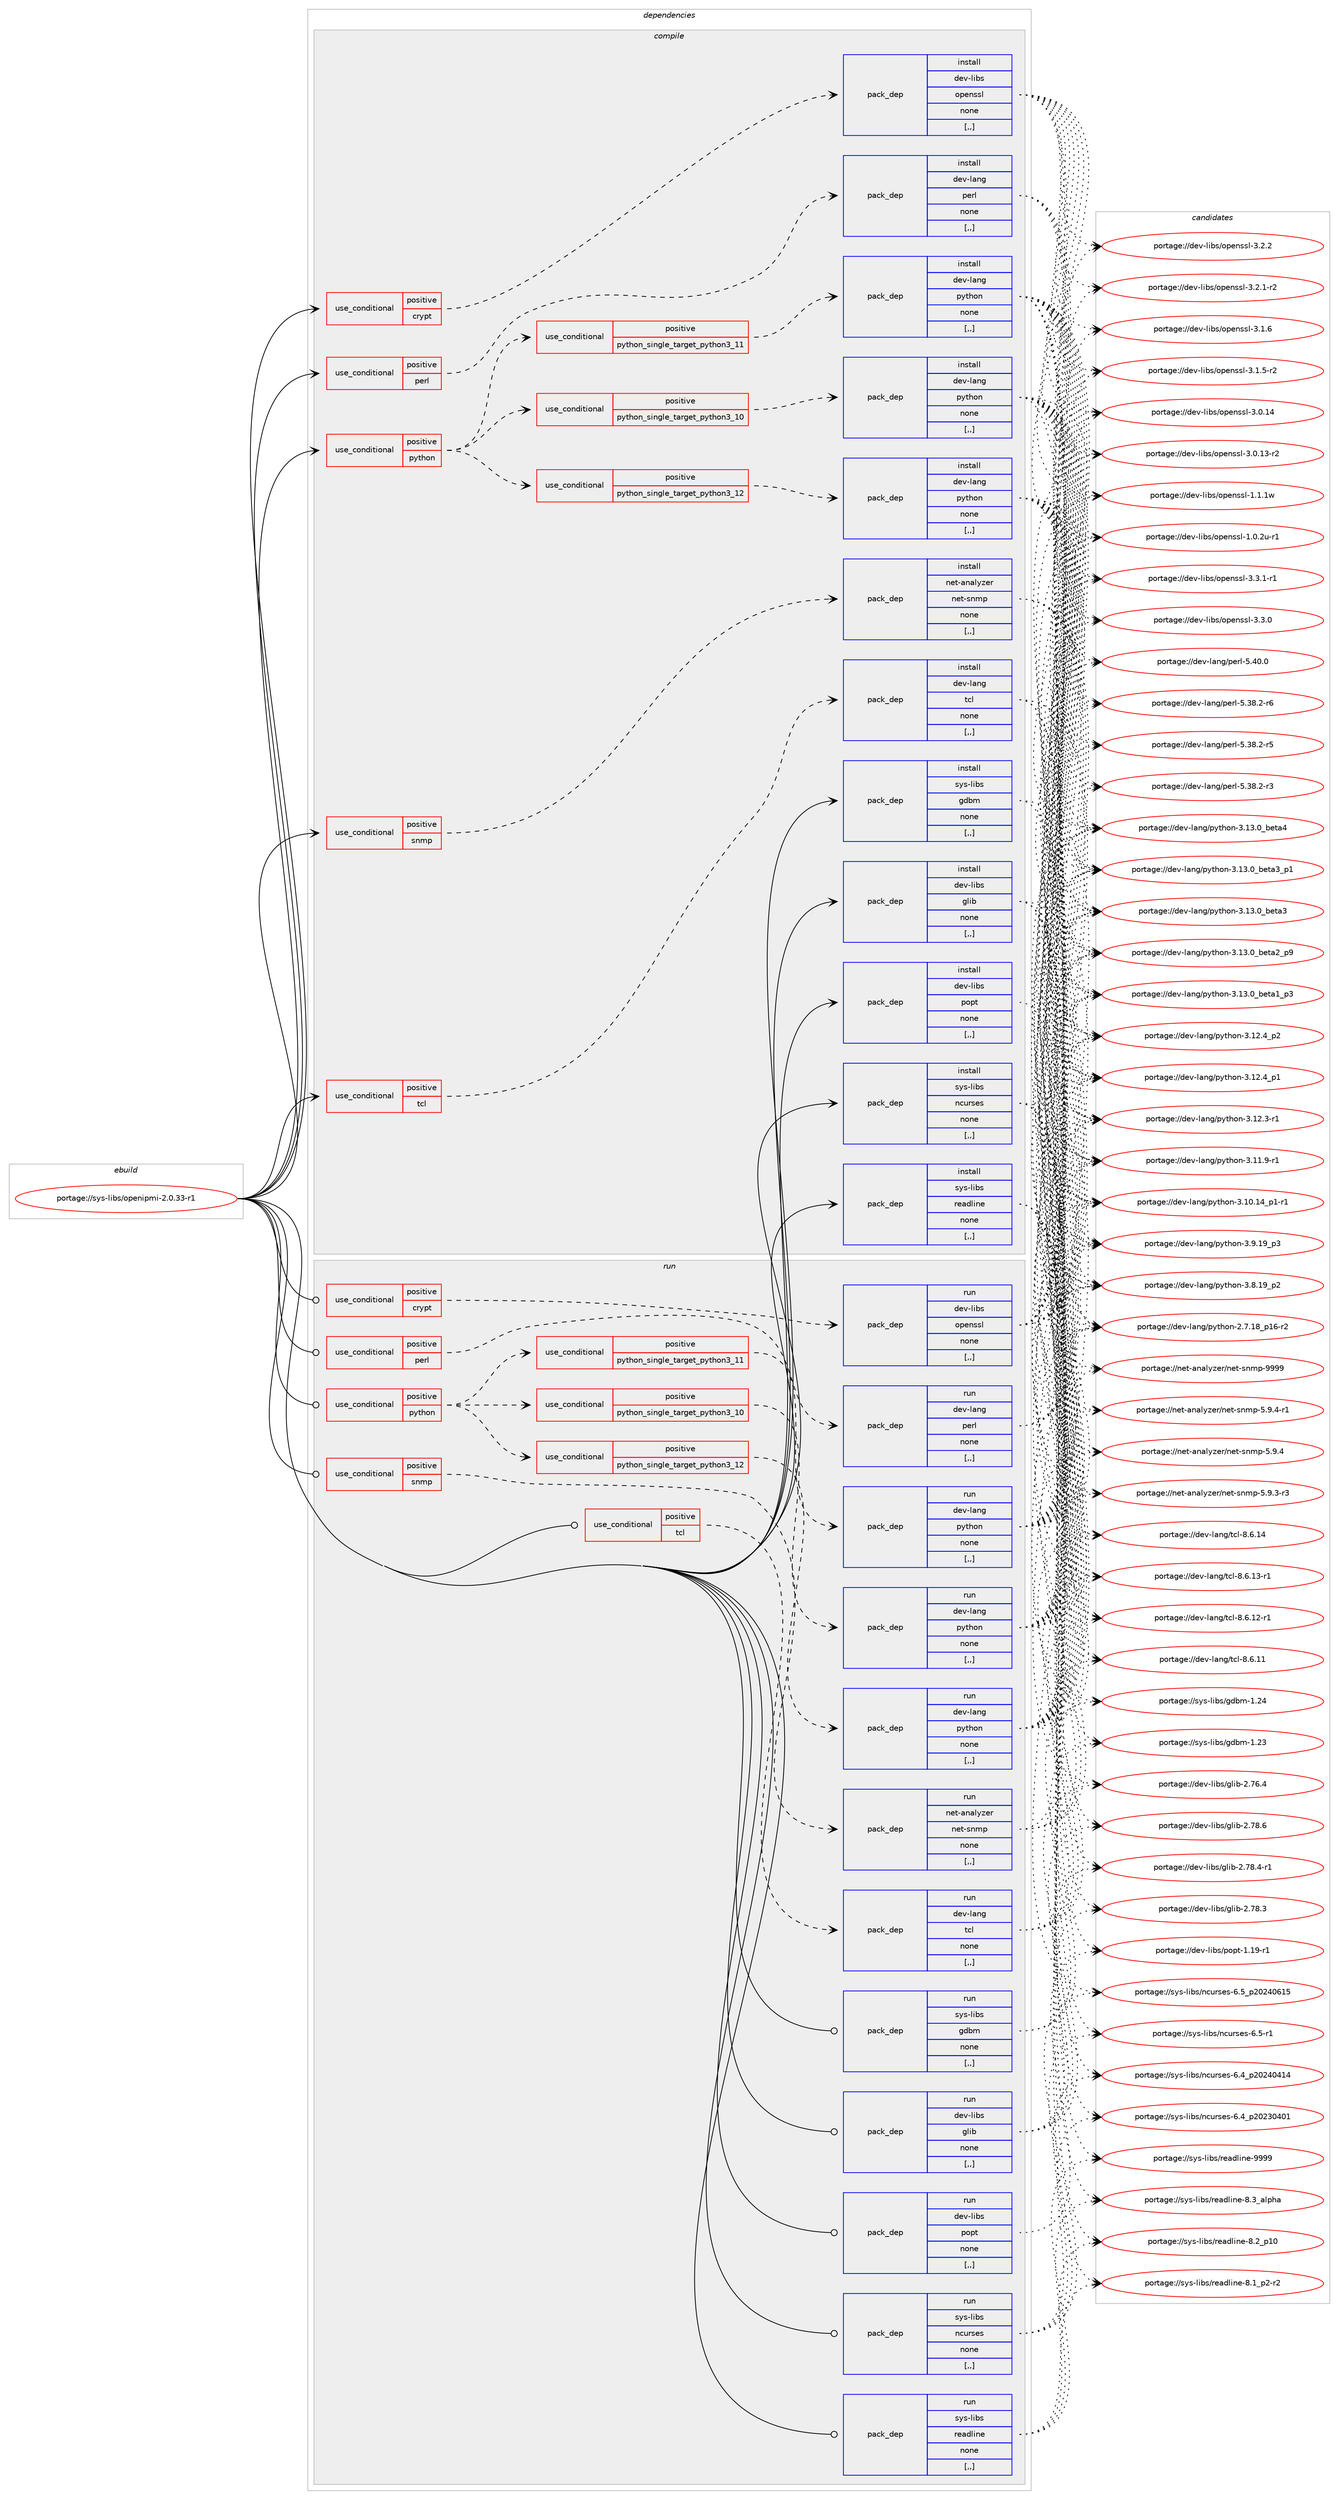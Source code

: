digraph prolog {

# *************
# Graph options
# *************

newrank=true;
concentrate=true;
compound=true;
graph [rankdir=LR,fontname=Helvetica,fontsize=10,ranksep=1.5];#, ranksep=2.5, nodesep=0.2];
edge  [arrowhead=vee];
node  [fontname=Helvetica,fontsize=10];

# **********
# The ebuild
# **********

subgraph cluster_leftcol {
color=gray;
label=<<i>ebuild</i>>;
id [label="portage://sys-libs/openipmi-2.0.33-r1", color=red, width=4, href="../sys-libs/openipmi-2.0.33-r1.svg"];
}

# ****************
# The dependencies
# ****************

subgraph cluster_midcol {
color=gray;
label=<<i>dependencies</i>>;
subgraph cluster_compile {
fillcolor="#eeeeee";
style=filled;
label=<<i>compile</i>>;
subgraph cond117901 {
dependency441908 [label=<<TABLE BORDER="0" CELLBORDER="1" CELLSPACING="0" CELLPADDING="4"><TR><TD ROWSPAN="3" CELLPADDING="10">use_conditional</TD></TR><TR><TD>positive</TD></TR><TR><TD>crypt</TD></TR></TABLE>>, shape=none, color=red];
subgraph pack321009 {
dependency441909 [label=<<TABLE BORDER="0" CELLBORDER="1" CELLSPACING="0" CELLPADDING="4" WIDTH="220"><TR><TD ROWSPAN="6" CELLPADDING="30">pack_dep</TD></TR><TR><TD WIDTH="110">install</TD></TR><TR><TD>dev-libs</TD></TR><TR><TD>openssl</TD></TR><TR><TD>none</TD></TR><TR><TD>[,,]</TD></TR></TABLE>>, shape=none, color=blue];
}
dependency441908:e -> dependency441909:w [weight=20,style="dashed",arrowhead="vee"];
}
id:e -> dependency441908:w [weight=20,style="solid",arrowhead="vee"];
subgraph cond117902 {
dependency441910 [label=<<TABLE BORDER="0" CELLBORDER="1" CELLSPACING="0" CELLPADDING="4"><TR><TD ROWSPAN="3" CELLPADDING="10">use_conditional</TD></TR><TR><TD>positive</TD></TR><TR><TD>perl</TD></TR></TABLE>>, shape=none, color=red];
subgraph pack321010 {
dependency441911 [label=<<TABLE BORDER="0" CELLBORDER="1" CELLSPACING="0" CELLPADDING="4" WIDTH="220"><TR><TD ROWSPAN="6" CELLPADDING="30">pack_dep</TD></TR><TR><TD WIDTH="110">install</TD></TR><TR><TD>dev-lang</TD></TR><TR><TD>perl</TD></TR><TR><TD>none</TD></TR><TR><TD>[,,]</TD></TR></TABLE>>, shape=none, color=blue];
}
dependency441910:e -> dependency441911:w [weight=20,style="dashed",arrowhead="vee"];
}
id:e -> dependency441910:w [weight=20,style="solid",arrowhead="vee"];
subgraph cond117903 {
dependency441912 [label=<<TABLE BORDER="0" CELLBORDER="1" CELLSPACING="0" CELLPADDING="4"><TR><TD ROWSPAN="3" CELLPADDING="10">use_conditional</TD></TR><TR><TD>positive</TD></TR><TR><TD>python</TD></TR></TABLE>>, shape=none, color=red];
subgraph cond117904 {
dependency441913 [label=<<TABLE BORDER="0" CELLBORDER="1" CELLSPACING="0" CELLPADDING="4"><TR><TD ROWSPAN="3" CELLPADDING="10">use_conditional</TD></TR><TR><TD>positive</TD></TR><TR><TD>python_single_target_python3_10</TD></TR></TABLE>>, shape=none, color=red];
subgraph pack321011 {
dependency441914 [label=<<TABLE BORDER="0" CELLBORDER="1" CELLSPACING="0" CELLPADDING="4" WIDTH="220"><TR><TD ROWSPAN="6" CELLPADDING="30">pack_dep</TD></TR><TR><TD WIDTH="110">install</TD></TR><TR><TD>dev-lang</TD></TR><TR><TD>python</TD></TR><TR><TD>none</TD></TR><TR><TD>[,,]</TD></TR></TABLE>>, shape=none, color=blue];
}
dependency441913:e -> dependency441914:w [weight=20,style="dashed",arrowhead="vee"];
}
dependency441912:e -> dependency441913:w [weight=20,style="dashed",arrowhead="vee"];
subgraph cond117905 {
dependency441915 [label=<<TABLE BORDER="0" CELLBORDER="1" CELLSPACING="0" CELLPADDING="4"><TR><TD ROWSPAN="3" CELLPADDING="10">use_conditional</TD></TR><TR><TD>positive</TD></TR><TR><TD>python_single_target_python3_11</TD></TR></TABLE>>, shape=none, color=red];
subgraph pack321012 {
dependency441916 [label=<<TABLE BORDER="0" CELLBORDER="1" CELLSPACING="0" CELLPADDING="4" WIDTH="220"><TR><TD ROWSPAN="6" CELLPADDING="30">pack_dep</TD></TR><TR><TD WIDTH="110">install</TD></TR><TR><TD>dev-lang</TD></TR><TR><TD>python</TD></TR><TR><TD>none</TD></TR><TR><TD>[,,]</TD></TR></TABLE>>, shape=none, color=blue];
}
dependency441915:e -> dependency441916:w [weight=20,style="dashed",arrowhead="vee"];
}
dependency441912:e -> dependency441915:w [weight=20,style="dashed",arrowhead="vee"];
subgraph cond117906 {
dependency441917 [label=<<TABLE BORDER="0" CELLBORDER="1" CELLSPACING="0" CELLPADDING="4"><TR><TD ROWSPAN="3" CELLPADDING="10">use_conditional</TD></TR><TR><TD>positive</TD></TR><TR><TD>python_single_target_python3_12</TD></TR></TABLE>>, shape=none, color=red];
subgraph pack321013 {
dependency441918 [label=<<TABLE BORDER="0" CELLBORDER="1" CELLSPACING="0" CELLPADDING="4" WIDTH="220"><TR><TD ROWSPAN="6" CELLPADDING="30">pack_dep</TD></TR><TR><TD WIDTH="110">install</TD></TR><TR><TD>dev-lang</TD></TR><TR><TD>python</TD></TR><TR><TD>none</TD></TR><TR><TD>[,,]</TD></TR></TABLE>>, shape=none, color=blue];
}
dependency441917:e -> dependency441918:w [weight=20,style="dashed",arrowhead="vee"];
}
dependency441912:e -> dependency441917:w [weight=20,style="dashed",arrowhead="vee"];
}
id:e -> dependency441912:w [weight=20,style="solid",arrowhead="vee"];
subgraph cond117907 {
dependency441919 [label=<<TABLE BORDER="0" CELLBORDER="1" CELLSPACING="0" CELLPADDING="4"><TR><TD ROWSPAN="3" CELLPADDING="10">use_conditional</TD></TR><TR><TD>positive</TD></TR><TR><TD>snmp</TD></TR></TABLE>>, shape=none, color=red];
subgraph pack321014 {
dependency441920 [label=<<TABLE BORDER="0" CELLBORDER="1" CELLSPACING="0" CELLPADDING="4" WIDTH="220"><TR><TD ROWSPAN="6" CELLPADDING="30">pack_dep</TD></TR><TR><TD WIDTH="110">install</TD></TR><TR><TD>net-analyzer</TD></TR><TR><TD>net-snmp</TD></TR><TR><TD>none</TD></TR><TR><TD>[,,]</TD></TR></TABLE>>, shape=none, color=blue];
}
dependency441919:e -> dependency441920:w [weight=20,style="dashed",arrowhead="vee"];
}
id:e -> dependency441919:w [weight=20,style="solid",arrowhead="vee"];
subgraph cond117908 {
dependency441921 [label=<<TABLE BORDER="0" CELLBORDER="1" CELLSPACING="0" CELLPADDING="4"><TR><TD ROWSPAN="3" CELLPADDING="10">use_conditional</TD></TR><TR><TD>positive</TD></TR><TR><TD>tcl</TD></TR></TABLE>>, shape=none, color=red];
subgraph pack321015 {
dependency441922 [label=<<TABLE BORDER="0" CELLBORDER="1" CELLSPACING="0" CELLPADDING="4" WIDTH="220"><TR><TD ROWSPAN="6" CELLPADDING="30">pack_dep</TD></TR><TR><TD WIDTH="110">install</TD></TR><TR><TD>dev-lang</TD></TR><TR><TD>tcl</TD></TR><TR><TD>none</TD></TR><TR><TD>[,,]</TD></TR></TABLE>>, shape=none, color=blue];
}
dependency441921:e -> dependency441922:w [weight=20,style="dashed",arrowhead="vee"];
}
id:e -> dependency441921:w [weight=20,style="solid",arrowhead="vee"];
subgraph pack321016 {
dependency441923 [label=<<TABLE BORDER="0" CELLBORDER="1" CELLSPACING="0" CELLPADDING="4" WIDTH="220"><TR><TD ROWSPAN="6" CELLPADDING="30">pack_dep</TD></TR><TR><TD WIDTH="110">install</TD></TR><TR><TD>dev-libs</TD></TR><TR><TD>glib</TD></TR><TR><TD>none</TD></TR><TR><TD>[,,]</TD></TR></TABLE>>, shape=none, color=blue];
}
id:e -> dependency441923:w [weight=20,style="solid",arrowhead="vee"];
subgraph pack321017 {
dependency441924 [label=<<TABLE BORDER="0" CELLBORDER="1" CELLSPACING="0" CELLPADDING="4" WIDTH="220"><TR><TD ROWSPAN="6" CELLPADDING="30">pack_dep</TD></TR><TR><TD WIDTH="110">install</TD></TR><TR><TD>dev-libs</TD></TR><TR><TD>popt</TD></TR><TR><TD>none</TD></TR><TR><TD>[,,]</TD></TR></TABLE>>, shape=none, color=blue];
}
id:e -> dependency441924:w [weight=20,style="solid",arrowhead="vee"];
subgraph pack321018 {
dependency441925 [label=<<TABLE BORDER="0" CELLBORDER="1" CELLSPACING="0" CELLPADDING="4" WIDTH="220"><TR><TD ROWSPAN="6" CELLPADDING="30">pack_dep</TD></TR><TR><TD WIDTH="110">install</TD></TR><TR><TD>sys-libs</TD></TR><TR><TD>gdbm</TD></TR><TR><TD>none</TD></TR><TR><TD>[,,]</TD></TR></TABLE>>, shape=none, color=blue];
}
id:e -> dependency441925:w [weight=20,style="solid",arrowhead="vee"];
subgraph pack321019 {
dependency441926 [label=<<TABLE BORDER="0" CELLBORDER="1" CELLSPACING="0" CELLPADDING="4" WIDTH="220"><TR><TD ROWSPAN="6" CELLPADDING="30">pack_dep</TD></TR><TR><TD WIDTH="110">install</TD></TR><TR><TD>sys-libs</TD></TR><TR><TD>ncurses</TD></TR><TR><TD>none</TD></TR><TR><TD>[,,]</TD></TR></TABLE>>, shape=none, color=blue];
}
id:e -> dependency441926:w [weight=20,style="solid",arrowhead="vee"];
subgraph pack321020 {
dependency441927 [label=<<TABLE BORDER="0" CELLBORDER="1" CELLSPACING="0" CELLPADDING="4" WIDTH="220"><TR><TD ROWSPAN="6" CELLPADDING="30">pack_dep</TD></TR><TR><TD WIDTH="110">install</TD></TR><TR><TD>sys-libs</TD></TR><TR><TD>readline</TD></TR><TR><TD>none</TD></TR><TR><TD>[,,]</TD></TR></TABLE>>, shape=none, color=blue];
}
id:e -> dependency441927:w [weight=20,style="solid",arrowhead="vee"];
}
subgraph cluster_compileandrun {
fillcolor="#eeeeee";
style=filled;
label=<<i>compile and run</i>>;
}
subgraph cluster_run {
fillcolor="#eeeeee";
style=filled;
label=<<i>run</i>>;
subgraph cond117909 {
dependency441928 [label=<<TABLE BORDER="0" CELLBORDER="1" CELLSPACING="0" CELLPADDING="4"><TR><TD ROWSPAN="3" CELLPADDING="10">use_conditional</TD></TR><TR><TD>positive</TD></TR><TR><TD>crypt</TD></TR></TABLE>>, shape=none, color=red];
subgraph pack321021 {
dependency441929 [label=<<TABLE BORDER="0" CELLBORDER="1" CELLSPACING="0" CELLPADDING="4" WIDTH="220"><TR><TD ROWSPAN="6" CELLPADDING="30">pack_dep</TD></TR><TR><TD WIDTH="110">run</TD></TR><TR><TD>dev-libs</TD></TR><TR><TD>openssl</TD></TR><TR><TD>none</TD></TR><TR><TD>[,,]</TD></TR></TABLE>>, shape=none, color=blue];
}
dependency441928:e -> dependency441929:w [weight=20,style="dashed",arrowhead="vee"];
}
id:e -> dependency441928:w [weight=20,style="solid",arrowhead="odot"];
subgraph cond117910 {
dependency441930 [label=<<TABLE BORDER="0" CELLBORDER="1" CELLSPACING="0" CELLPADDING="4"><TR><TD ROWSPAN="3" CELLPADDING="10">use_conditional</TD></TR><TR><TD>positive</TD></TR><TR><TD>perl</TD></TR></TABLE>>, shape=none, color=red];
subgraph pack321022 {
dependency441931 [label=<<TABLE BORDER="0" CELLBORDER="1" CELLSPACING="0" CELLPADDING="4" WIDTH="220"><TR><TD ROWSPAN="6" CELLPADDING="30">pack_dep</TD></TR><TR><TD WIDTH="110">run</TD></TR><TR><TD>dev-lang</TD></TR><TR><TD>perl</TD></TR><TR><TD>none</TD></TR><TR><TD>[,,]</TD></TR></TABLE>>, shape=none, color=blue];
}
dependency441930:e -> dependency441931:w [weight=20,style="dashed",arrowhead="vee"];
}
id:e -> dependency441930:w [weight=20,style="solid",arrowhead="odot"];
subgraph cond117911 {
dependency441932 [label=<<TABLE BORDER="0" CELLBORDER="1" CELLSPACING="0" CELLPADDING="4"><TR><TD ROWSPAN="3" CELLPADDING="10">use_conditional</TD></TR><TR><TD>positive</TD></TR><TR><TD>python</TD></TR></TABLE>>, shape=none, color=red];
subgraph cond117912 {
dependency441933 [label=<<TABLE BORDER="0" CELLBORDER="1" CELLSPACING="0" CELLPADDING="4"><TR><TD ROWSPAN="3" CELLPADDING="10">use_conditional</TD></TR><TR><TD>positive</TD></TR><TR><TD>python_single_target_python3_10</TD></TR></TABLE>>, shape=none, color=red];
subgraph pack321023 {
dependency441934 [label=<<TABLE BORDER="0" CELLBORDER="1" CELLSPACING="0" CELLPADDING="4" WIDTH="220"><TR><TD ROWSPAN="6" CELLPADDING="30">pack_dep</TD></TR><TR><TD WIDTH="110">run</TD></TR><TR><TD>dev-lang</TD></TR><TR><TD>python</TD></TR><TR><TD>none</TD></TR><TR><TD>[,,]</TD></TR></TABLE>>, shape=none, color=blue];
}
dependency441933:e -> dependency441934:w [weight=20,style="dashed",arrowhead="vee"];
}
dependency441932:e -> dependency441933:w [weight=20,style="dashed",arrowhead="vee"];
subgraph cond117913 {
dependency441935 [label=<<TABLE BORDER="0" CELLBORDER="1" CELLSPACING="0" CELLPADDING="4"><TR><TD ROWSPAN="3" CELLPADDING="10">use_conditional</TD></TR><TR><TD>positive</TD></TR><TR><TD>python_single_target_python3_11</TD></TR></TABLE>>, shape=none, color=red];
subgraph pack321024 {
dependency441936 [label=<<TABLE BORDER="0" CELLBORDER="1" CELLSPACING="0" CELLPADDING="4" WIDTH="220"><TR><TD ROWSPAN="6" CELLPADDING="30">pack_dep</TD></TR><TR><TD WIDTH="110">run</TD></TR><TR><TD>dev-lang</TD></TR><TR><TD>python</TD></TR><TR><TD>none</TD></TR><TR><TD>[,,]</TD></TR></TABLE>>, shape=none, color=blue];
}
dependency441935:e -> dependency441936:w [weight=20,style="dashed",arrowhead="vee"];
}
dependency441932:e -> dependency441935:w [weight=20,style="dashed",arrowhead="vee"];
subgraph cond117914 {
dependency441937 [label=<<TABLE BORDER="0" CELLBORDER="1" CELLSPACING="0" CELLPADDING="4"><TR><TD ROWSPAN="3" CELLPADDING="10">use_conditional</TD></TR><TR><TD>positive</TD></TR><TR><TD>python_single_target_python3_12</TD></TR></TABLE>>, shape=none, color=red];
subgraph pack321025 {
dependency441938 [label=<<TABLE BORDER="0" CELLBORDER="1" CELLSPACING="0" CELLPADDING="4" WIDTH="220"><TR><TD ROWSPAN="6" CELLPADDING="30">pack_dep</TD></TR><TR><TD WIDTH="110">run</TD></TR><TR><TD>dev-lang</TD></TR><TR><TD>python</TD></TR><TR><TD>none</TD></TR><TR><TD>[,,]</TD></TR></TABLE>>, shape=none, color=blue];
}
dependency441937:e -> dependency441938:w [weight=20,style="dashed",arrowhead="vee"];
}
dependency441932:e -> dependency441937:w [weight=20,style="dashed",arrowhead="vee"];
}
id:e -> dependency441932:w [weight=20,style="solid",arrowhead="odot"];
subgraph cond117915 {
dependency441939 [label=<<TABLE BORDER="0" CELLBORDER="1" CELLSPACING="0" CELLPADDING="4"><TR><TD ROWSPAN="3" CELLPADDING="10">use_conditional</TD></TR><TR><TD>positive</TD></TR><TR><TD>snmp</TD></TR></TABLE>>, shape=none, color=red];
subgraph pack321026 {
dependency441940 [label=<<TABLE BORDER="0" CELLBORDER="1" CELLSPACING="0" CELLPADDING="4" WIDTH="220"><TR><TD ROWSPAN="6" CELLPADDING="30">pack_dep</TD></TR><TR><TD WIDTH="110">run</TD></TR><TR><TD>net-analyzer</TD></TR><TR><TD>net-snmp</TD></TR><TR><TD>none</TD></TR><TR><TD>[,,]</TD></TR></TABLE>>, shape=none, color=blue];
}
dependency441939:e -> dependency441940:w [weight=20,style="dashed",arrowhead="vee"];
}
id:e -> dependency441939:w [weight=20,style="solid",arrowhead="odot"];
subgraph cond117916 {
dependency441941 [label=<<TABLE BORDER="0" CELLBORDER="1" CELLSPACING="0" CELLPADDING="4"><TR><TD ROWSPAN="3" CELLPADDING="10">use_conditional</TD></TR><TR><TD>positive</TD></TR><TR><TD>tcl</TD></TR></TABLE>>, shape=none, color=red];
subgraph pack321027 {
dependency441942 [label=<<TABLE BORDER="0" CELLBORDER="1" CELLSPACING="0" CELLPADDING="4" WIDTH="220"><TR><TD ROWSPAN="6" CELLPADDING="30">pack_dep</TD></TR><TR><TD WIDTH="110">run</TD></TR><TR><TD>dev-lang</TD></TR><TR><TD>tcl</TD></TR><TR><TD>none</TD></TR><TR><TD>[,,]</TD></TR></TABLE>>, shape=none, color=blue];
}
dependency441941:e -> dependency441942:w [weight=20,style="dashed",arrowhead="vee"];
}
id:e -> dependency441941:w [weight=20,style="solid",arrowhead="odot"];
subgraph pack321028 {
dependency441943 [label=<<TABLE BORDER="0" CELLBORDER="1" CELLSPACING="0" CELLPADDING="4" WIDTH="220"><TR><TD ROWSPAN="6" CELLPADDING="30">pack_dep</TD></TR><TR><TD WIDTH="110">run</TD></TR><TR><TD>dev-libs</TD></TR><TR><TD>glib</TD></TR><TR><TD>none</TD></TR><TR><TD>[,,]</TD></TR></TABLE>>, shape=none, color=blue];
}
id:e -> dependency441943:w [weight=20,style="solid",arrowhead="odot"];
subgraph pack321029 {
dependency441944 [label=<<TABLE BORDER="0" CELLBORDER="1" CELLSPACING="0" CELLPADDING="4" WIDTH="220"><TR><TD ROWSPAN="6" CELLPADDING="30">pack_dep</TD></TR><TR><TD WIDTH="110">run</TD></TR><TR><TD>dev-libs</TD></TR><TR><TD>popt</TD></TR><TR><TD>none</TD></TR><TR><TD>[,,]</TD></TR></TABLE>>, shape=none, color=blue];
}
id:e -> dependency441944:w [weight=20,style="solid",arrowhead="odot"];
subgraph pack321030 {
dependency441945 [label=<<TABLE BORDER="0" CELLBORDER="1" CELLSPACING="0" CELLPADDING="4" WIDTH="220"><TR><TD ROWSPAN="6" CELLPADDING="30">pack_dep</TD></TR><TR><TD WIDTH="110">run</TD></TR><TR><TD>sys-libs</TD></TR><TR><TD>gdbm</TD></TR><TR><TD>none</TD></TR><TR><TD>[,,]</TD></TR></TABLE>>, shape=none, color=blue];
}
id:e -> dependency441945:w [weight=20,style="solid",arrowhead="odot"];
subgraph pack321031 {
dependency441946 [label=<<TABLE BORDER="0" CELLBORDER="1" CELLSPACING="0" CELLPADDING="4" WIDTH="220"><TR><TD ROWSPAN="6" CELLPADDING="30">pack_dep</TD></TR><TR><TD WIDTH="110">run</TD></TR><TR><TD>sys-libs</TD></TR><TR><TD>ncurses</TD></TR><TR><TD>none</TD></TR><TR><TD>[,,]</TD></TR></TABLE>>, shape=none, color=blue];
}
id:e -> dependency441946:w [weight=20,style="solid",arrowhead="odot"];
subgraph pack321032 {
dependency441947 [label=<<TABLE BORDER="0" CELLBORDER="1" CELLSPACING="0" CELLPADDING="4" WIDTH="220"><TR><TD ROWSPAN="6" CELLPADDING="30">pack_dep</TD></TR><TR><TD WIDTH="110">run</TD></TR><TR><TD>sys-libs</TD></TR><TR><TD>readline</TD></TR><TR><TD>none</TD></TR><TR><TD>[,,]</TD></TR></TABLE>>, shape=none, color=blue];
}
id:e -> dependency441947:w [weight=20,style="solid",arrowhead="odot"];
}
}

# **************
# The candidates
# **************

subgraph cluster_choices {
rank=same;
color=gray;
label=<<i>candidates</i>>;

subgraph choice321009 {
color=black;
nodesep=1;
choice1001011184510810598115471111121011101151151084551465146494511449 [label="portage://dev-libs/openssl-3.3.1-r1", color=red, width=4,href="../dev-libs/openssl-3.3.1-r1.svg"];
choice100101118451081059811547111112101110115115108455146514648 [label="portage://dev-libs/openssl-3.3.0", color=red, width=4,href="../dev-libs/openssl-3.3.0.svg"];
choice100101118451081059811547111112101110115115108455146504650 [label="portage://dev-libs/openssl-3.2.2", color=red, width=4,href="../dev-libs/openssl-3.2.2.svg"];
choice1001011184510810598115471111121011101151151084551465046494511450 [label="portage://dev-libs/openssl-3.2.1-r2", color=red, width=4,href="../dev-libs/openssl-3.2.1-r2.svg"];
choice100101118451081059811547111112101110115115108455146494654 [label="portage://dev-libs/openssl-3.1.6", color=red, width=4,href="../dev-libs/openssl-3.1.6.svg"];
choice1001011184510810598115471111121011101151151084551464946534511450 [label="portage://dev-libs/openssl-3.1.5-r2", color=red, width=4,href="../dev-libs/openssl-3.1.5-r2.svg"];
choice10010111845108105981154711111210111011511510845514648464952 [label="portage://dev-libs/openssl-3.0.14", color=red, width=4,href="../dev-libs/openssl-3.0.14.svg"];
choice100101118451081059811547111112101110115115108455146484649514511450 [label="portage://dev-libs/openssl-3.0.13-r2", color=red, width=4,href="../dev-libs/openssl-3.0.13-r2.svg"];
choice100101118451081059811547111112101110115115108454946494649119 [label="portage://dev-libs/openssl-1.1.1w", color=red, width=4,href="../dev-libs/openssl-1.1.1w.svg"];
choice1001011184510810598115471111121011101151151084549464846501174511449 [label="portage://dev-libs/openssl-1.0.2u-r1", color=red, width=4,href="../dev-libs/openssl-1.0.2u-r1.svg"];
dependency441909:e -> choice1001011184510810598115471111121011101151151084551465146494511449:w [style=dotted,weight="100"];
dependency441909:e -> choice100101118451081059811547111112101110115115108455146514648:w [style=dotted,weight="100"];
dependency441909:e -> choice100101118451081059811547111112101110115115108455146504650:w [style=dotted,weight="100"];
dependency441909:e -> choice1001011184510810598115471111121011101151151084551465046494511450:w [style=dotted,weight="100"];
dependency441909:e -> choice100101118451081059811547111112101110115115108455146494654:w [style=dotted,weight="100"];
dependency441909:e -> choice1001011184510810598115471111121011101151151084551464946534511450:w [style=dotted,weight="100"];
dependency441909:e -> choice10010111845108105981154711111210111011511510845514648464952:w [style=dotted,weight="100"];
dependency441909:e -> choice100101118451081059811547111112101110115115108455146484649514511450:w [style=dotted,weight="100"];
dependency441909:e -> choice100101118451081059811547111112101110115115108454946494649119:w [style=dotted,weight="100"];
dependency441909:e -> choice1001011184510810598115471111121011101151151084549464846501174511449:w [style=dotted,weight="100"];
}
subgraph choice321010 {
color=black;
nodesep=1;
choice10010111845108971101034711210111410845534652484648 [label="portage://dev-lang/perl-5.40.0", color=red, width=4,href="../dev-lang/perl-5.40.0.svg"];
choice100101118451089711010347112101114108455346515646504511454 [label="portage://dev-lang/perl-5.38.2-r6", color=red, width=4,href="../dev-lang/perl-5.38.2-r6.svg"];
choice100101118451089711010347112101114108455346515646504511453 [label="portage://dev-lang/perl-5.38.2-r5", color=red, width=4,href="../dev-lang/perl-5.38.2-r5.svg"];
choice100101118451089711010347112101114108455346515646504511451 [label="portage://dev-lang/perl-5.38.2-r3", color=red, width=4,href="../dev-lang/perl-5.38.2-r3.svg"];
dependency441911:e -> choice10010111845108971101034711210111410845534652484648:w [style=dotted,weight="100"];
dependency441911:e -> choice100101118451089711010347112101114108455346515646504511454:w [style=dotted,weight="100"];
dependency441911:e -> choice100101118451089711010347112101114108455346515646504511453:w [style=dotted,weight="100"];
dependency441911:e -> choice100101118451089711010347112101114108455346515646504511451:w [style=dotted,weight="100"];
}
subgraph choice321011 {
color=black;
nodesep=1;
choice1001011184510897110103471121211161041111104551464951464895981011169752 [label="portage://dev-lang/python-3.13.0_beta4", color=red, width=4,href="../dev-lang/python-3.13.0_beta4.svg"];
choice10010111845108971101034711212111610411111045514649514648959810111697519511249 [label="portage://dev-lang/python-3.13.0_beta3_p1", color=red, width=4,href="../dev-lang/python-3.13.0_beta3_p1.svg"];
choice1001011184510897110103471121211161041111104551464951464895981011169751 [label="portage://dev-lang/python-3.13.0_beta3", color=red, width=4,href="../dev-lang/python-3.13.0_beta3.svg"];
choice10010111845108971101034711212111610411111045514649514648959810111697509511257 [label="portage://dev-lang/python-3.13.0_beta2_p9", color=red, width=4,href="../dev-lang/python-3.13.0_beta2_p9.svg"];
choice10010111845108971101034711212111610411111045514649514648959810111697499511251 [label="portage://dev-lang/python-3.13.0_beta1_p3", color=red, width=4,href="../dev-lang/python-3.13.0_beta1_p3.svg"];
choice100101118451089711010347112121116104111110455146495046529511250 [label="portage://dev-lang/python-3.12.4_p2", color=red, width=4,href="../dev-lang/python-3.12.4_p2.svg"];
choice100101118451089711010347112121116104111110455146495046529511249 [label="portage://dev-lang/python-3.12.4_p1", color=red, width=4,href="../dev-lang/python-3.12.4_p1.svg"];
choice100101118451089711010347112121116104111110455146495046514511449 [label="portage://dev-lang/python-3.12.3-r1", color=red, width=4,href="../dev-lang/python-3.12.3-r1.svg"];
choice100101118451089711010347112121116104111110455146494946574511449 [label="portage://dev-lang/python-3.11.9-r1", color=red, width=4,href="../dev-lang/python-3.11.9-r1.svg"];
choice100101118451089711010347112121116104111110455146494846495295112494511449 [label="portage://dev-lang/python-3.10.14_p1-r1", color=red, width=4,href="../dev-lang/python-3.10.14_p1-r1.svg"];
choice100101118451089711010347112121116104111110455146574649579511251 [label="portage://dev-lang/python-3.9.19_p3", color=red, width=4,href="../dev-lang/python-3.9.19_p3.svg"];
choice100101118451089711010347112121116104111110455146564649579511250 [label="portage://dev-lang/python-3.8.19_p2", color=red, width=4,href="../dev-lang/python-3.8.19_p2.svg"];
choice100101118451089711010347112121116104111110455046554649569511249544511450 [label="portage://dev-lang/python-2.7.18_p16-r2", color=red, width=4,href="../dev-lang/python-2.7.18_p16-r2.svg"];
dependency441914:e -> choice1001011184510897110103471121211161041111104551464951464895981011169752:w [style=dotted,weight="100"];
dependency441914:e -> choice10010111845108971101034711212111610411111045514649514648959810111697519511249:w [style=dotted,weight="100"];
dependency441914:e -> choice1001011184510897110103471121211161041111104551464951464895981011169751:w [style=dotted,weight="100"];
dependency441914:e -> choice10010111845108971101034711212111610411111045514649514648959810111697509511257:w [style=dotted,weight="100"];
dependency441914:e -> choice10010111845108971101034711212111610411111045514649514648959810111697499511251:w [style=dotted,weight="100"];
dependency441914:e -> choice100101118451089711010347112121116104111110455146495046529511250:w [style=dotted,weight="100"];
dependency441914:e -> choice100101118451089711010347112121116104111110455146495046529511249:w [style=dotted,weight="100"];
dependency441914:e -> choice100101118451089711010347112121116104111110455146495046514511449:w [style=dotted,weight="100"];
dependency441914:e -> choice100101118451089711010347112121116104111110455146494946574511449:w [style=dotted,weight="100"];
dependency441914:e -> choice100101118451089711010347112121116104111110455146494846495295112494511449:w [style=dotted,weight="100"];
dependency441914:e -> choice100101118451089711010347112121116104111110455146574649579511251:w [style=dotted,weight="100"];
dependency441914:e -> choice100101118451089711010347112121116104111110455146564649579511250:w [style=dotted,weight="100"];
dependency441914:e -> choice100101118451089711010347112121116104111110455046554649569511249544511450:w [style=dotted,weight="100"];
}
subgraph choice321012 {
color=black;
nodesep=1;
choice1001011184510897110103471121211161041111104551464951464895981011169752 [label="portage://dev-lang/python-3.13.0_beta4", color=red, width=4,href="../dev-lang/python-3.13.0_beta4.svg"];
choice10010111845108971101034711212111610411111045514649514648959810111697519511249 [label="portage://dev-lang/python-3.13.0_beta3_p1", color=red, width=4,href="../dev-lang/python-3.13.0_beta3_p1.svg"];
choice1001011184510897110103471121211161041111104551464951464895981011169751 [label="portage://dev-lang/python-3.13.0_beta3", color=red, width=4,href="../dev-lang/python-3.13.0_beta3.svg"];
choice10010111845108971101034711212111610411111045514649514648959810111697509511257 [label="portage://dev-lang/python-3.13.0_beta2_p9", color=red, width=4,href="../dev-lang/python-3.13.0_beta2_p9.svg"];
choice10010111845108971101034711212111610411111045514649514648959810111697499511251 [label="portage://dev-lang/python-3.13.0_beta1_p3", color=red, width=4,href="../dev-lang/python-3.13.0_beta1_p3.svg"];
choice100101118451089711010347112121116104111110455146495046529511250 [label="portage://dev-lang/python-3.12.4_p2", color=red, width=4,href="../dev-lang/python-3.12.4_p2.svg"];
choice100101118451089711010347112121116104111110455146495046529511249 [label="portage://dev-lang/python-3.12.4_p1", color=red, width=4,href="../dev-lang/python-3.12.4_p1.svg"];
choice100101118451089711010347112121116104111110455146495046514511449 [label="portage://dev-lang/python-3.12.3-r1", color=red, width=4,href="../dev-lang/python-3.12.3-r1.svg"];
choice100101118451089711010347112121116104111110455146494946574511449 [label="portage://dev-lang/python-3.11.9-r1", color=red, width=4,href="../dev-lang/python-3.11.9-r1.svg"];
choice100101118451089711010347112121116104111110455146494846495295112494511449 [label="portage://dev-lang/python-3.10.14_p1-r1", color=red, width=4,href="../dev-lang/python-3.10.14_p1-r1.svg"];
choice100101118451089711010347112121116104111110455146574649579511251 [label="portage://dev-lang/python-3.9.19_p3", color=red, width=4,href="../dev-lang/python-3.9.19_p3.svg"];
choice100101118451089711010347112121116104111110455146564649579511250 [label="portage://dev-lang/python-3.8.19_p2", color=red, width=4,href="../dev-lang/python-3.8.19_p2.svg"];
choice100101118451089711010347112121116104111110455046554649569511249544511450 [label="portage://dev-lang/python-2.7.18_p16-r2", color=red, width=4,href="../dev-lang/python-2.7.18_p16-r2.svg"];
dependency441916:e -> choice1001011184510897110103471121211161041111104551464951464895981011169752:w [style=dotted,weight="100"];
dependency441916:e -> choice10010111845108971101034711212111610411111045514649514648959810111697519511249:w [style=dotted,weight="100"];
dependency441916:e -> choice1001011184510897110103471121211161041111104551464951464895981011169751:w [style=dotted,weight="100"];
dependency441916:e -> choice10010111845108971101034711212111610411111045514649514648959810111697509511257:w [style=dotted,weight="100"];
dependency441916:e -> choice10010111845108971101034711212111610411111045514649514648959810111697499511251:w [style=dotted,weight="100"];
dependency441916:e -> choice100101118451089711010347112121116104111110455146495046529511250:w [style=dotted,weight="100"];
dependency441916:e -> choice100101118451089711010347112121116104111110455146495046529511249:w [style=dotted,weight="100"];
dependency441916:e -> choice100101118451089711010347112121116104111110455146495046514511449:w [style=dotted,weight="100"];
dependency441916:e -> choice100101118451089711010347112121116104111110455146494946574511449:w [style=dotted,weight="100"];
dependency441916:e -> choice100101118451089711010347112121116104111110455146494846495295112494511449:w [style=dotted,weight="100"];
dependency441916:e -> choice100101118451089711010347112121116104111110455146574649579511251:w [style=dotted,weight="100"];
dependency441916:e -> choice100101118451089711010347112121116104111110455146564649579511250:w [style=dotted,weight="100"];
dependency441916:e -> choice100101118451089711010347112121116104111110455046554649569511249544511450:w [style=dotted,weight="100"];
}
subgraph choice321013 {
color=black;
nodesep=1;
choice1001011184510897110103471121211161041111104551464951464895981011169752 [label="portage://dev-lang/python-3.13.0_beta4", color=red, width=4,href="../dev-lang/python-3.13.0_beta4.svg"];
choice10010111845108971101034711212111610411111045514649514648959810111697519511249 [label="portage://dev-lang/python-3.13.0_beta3_p1", color=red, width=4,href="../dev-lang/python-3.13.0_beta3_p1.svg"];
choice1001011184510897110103471121211161041111104551464951464895981011169751 [label="portage://dev-lang/python-3.13.0_beta3", color=red, width=4,href="../dev-lang/python-3.13.0_beta3.svg"];
choice10010111845108971101034711212111610411111045514649514648959810111697509511257 [label="portage://dev-lang/python-3.13.0_beta2_p9", color=red, width=4,href="../dev-lang/python-3.13.0_beta2_p9.svg"];
choice10010111845108971101034711212111610411111045514649514648959810111697499511251 [label="portage://dev-lang/python-3.13.0_beta1_p3", color=red, width=4,href="../dev-lang/python-3.13.0_beta1_p3.svg"];
choice100101118451089711010347112121116104111110455146495046529511250 [label="portage://dev-lang/python-3.12.4_p2", color=red, width=4,href="../dev-lang/python-3.12.4_p2.svg"];
choice100101118451089711010347112121116104111110455146495046529511249 [label="portage://dev-lang/python-3.12.4_p1", color=red, width=4,href="../dev-lang/python-3.12.4_p1.svg"];
choice100101118451089711010347112121116104111110455146495046514511449 [label="portage://dev-lang/python-3.12.3-r1", color=red, width=4,href="../dev-lang/python-3.12.3-r1.svg"];
choice100101118451089711010347112121116104111110455146494946574511449 [label="portage://dev-lang/python-3.11.9-r1", color=red, width=4,href="../dev-lang/python-3.11.9-r1.svg"];
choice100101118451089711010347112121116104111110455146494846495295112494511449 [label="portage://dev-lang/python-3.10.14_p1-r1", color=red, width=4,href="../dev-lang/python-3.10.14_p1-r1.svg"];
choice100101118451089711010347112121116104111110455146574649579511251 [label="portage://dev-lang/python-3.9.19_p3", color=red, width=4,href="../dev-lang/python-3.9.19_p3.svg"];
choice100101118451089711010347112121116104111110455146564649579511250 [label="portage://dev-lang/python-3.8.19_p2", color=red, width=4,href="../dev-lang/python-3.8.19_p2.svg"];
choice100101118451089711010347112121116104111110455046554649569511249544511450 [label="portage://dev-lang/python-2.7.18_p16-r2", color=red, width=4,href="../dev-lang/python-2.7.18_p16-r2.svg"];
dependency441918:e -> choice1001011184510897110103471121211161041111104551464951464895981011169752:w [style=dotted,weight="100"];
dependency441918:e -> choice10010111845108971101034711212111610411111045514649514648959810111697519511249:w [style=dotted,weight="100"];
dependency441918:e -> choice1001011184510897110103471121211161041111104551464951464895981011169751:w [style=dotted,weight="100"];
dependency441918:e -> choice10010111845108971101034711212111610411111045514649514648959810111697509511257:w [style=dotted,weight="100"];
dependency441918:e -> choice10010111845108971101034711212111610411111045514649514648959810111697499511251:w [style=dotted,weight="100"];
dependency441918:e -> choice100101118451089711010347112121116104111110455146495046529511250:w [style=dotted,weight="100"];
dependency441918:e -> choice100101118451089711010347112121116104111110455146495046529511249:w [style=dotted,weight="100"];
dependency441918:e -> choice100101118451089711010347112121116104111110455146495046514511449:w [style=dotted,weight="100"];
dependency441918:e -> choice100101118451089711010347112121116104111110455146494946574511449:w [style=dotted,weight="100"];
dependency441918:e -> choice100101118451089711010347112121116104111110455146494846495295112494511449:w [style=dotted,weight="100"];
dependency441918:e -> choice100101118451089711010347112121116104111110455146574649579511251:w [style=dotted,weight="100"];
dependency441918:e -> choice100101118451089711010347112121116104111110455146564649579511250:w [style=dotted,weight="100"];
dependency441918:e -> choice100101118451089711010347112121116104111110455046554649569511249544511450:w [style=dotted,weight="100"];
}
subgraph choice321014 {
color=black;
nodesep=1;
choice11010111645971109710812112210111447110101116451151101091124557575757 [label="portage://net-analyzer/net-snmp-9999", color=red, width=4,href="../net-analyzer/net-snmp-9999.svg"];
choice11010111645971109710812112210111447110101116451151101091124553465746524511449 [label="portage://net-analyzer/net-snmp-5.9.4-r1", color=red, width=4,href="../net-analyzer/net-snmp-5.9.4-r1.svg"];
choice1101011164597110971081211221011144711010111645115110109112455346574652 [label="portage://net-analyzer/net-snmp-5.9.4", color=red, width=4,href="../net-analyzer/net-snmp-5.9.4.svg"];
choice11010111645971109710812112210111447110101116451151101091124553465746514511451 [label="portage://net-analyzer/net-snmp-5.9.3-r3", color=red, width=4,href="../net-analyzer/net-snmp-5.9.3-r3.svg"];
dependency441920:e -> choice11010111645971109710812112210111447110101116451151101091124557575757:w [style=dotted,weight="100"];
dependency441920:e -> choice11010111645971109710812112210111447110101116451151101091124553465746524511449:w [style=dotted,weight="100"];
dependency441920:e -> choice1101011164597110971081211221011144711010111645115110109112455346574652:w [style=dotted,weight="100"];
dependency441920:e -> choice11010111645971109710812112210111447110101116451151101091124553465746514511451:w [style=dotted,weight="100"];
}
subgraph choice321015 {
color=black;
nodesep=1;
choice1001011184510897110103471169910845564654464952 [label="portage://dev-lang/tcl-8.6.14", color=red, width=4,href="../dev-lang/tcl-8.6.14.svg"];
choice10010111845108971101034711699108455646544649514511449 [label="portage://dev-lang/tcl-8.6.13-r1", color=red, width=4,href="../dev-lang/tcl-8.6.13-r1.svg"];
choice10010111845108971101034711699108455646544649504511449 [label="portage://dev-lang/tcl-8.6.12-r1", color=red, width=4,href="../dev-lang/tcl-8.6.12-r1.svg"];
choice1001011184510897110103471169910845564654464949 [label="portage://dev-lang/tcl-8.6.11", color=red, width=4,href="../dev-lang/tcl-8.6.11.svg"];
dependency441922:e -> choice1001011184510897110103471169910845564654464952:w [style=dotted,weight="100"];
dependency441922:e -> choice10010111845108971101034711699108455646544649514511449:w [style=dotted,weight="100"];
dependency441922:e -> choice10010111845108971101034711699108455646544649504511449:w [style=dotted,weight="100"];
dependency441922:e -> choice1001011184510897110103471169910845564654464949:w [style=dotted,weight="100"];
}
subgraph choice321016 {
color=black;
nodesep=1;
choice1001011184510810598115471031081059845504655564654 [label="portage://dev-libs/glib-2.78.6", color=red, width=4,href="../dev-libs/glib-2.78.6.svg"];
choice10010111845108105981154710310810598455046555646524511449 [label="portage://dev-libs/glib-2.78.4-r1", color=red, width=4,href="../dev-libs/glib-2.78.4-r1.svg"];
choice1001011184510810598115471031081059845504655564651 [label="portage://dev-libs/glib-2.78.3", color=red, width=4,href="../dev-libs/glib-2.78.3.svg"];
choice1001011184510810598115471031081059845504655544652 [label="portage://dev-libs/glib-2.76.4", color=red, width=4,href="../dev-libs/glib-2.76.4.svg"];
dependency441923:e -> choice1001011184510810598115471031081059845504655564654:w [style=dotted,weight="100"];
dependency441923:e -> choice10010111845108105981154710310810598455046555646524511449:w [style=dotted,weight="100"];
dependency441923:e -> choice1001011184510810598115471031081059845504655564651:w [style=dotted,weight="100"];
dependency441923:e -> choice1001011184510810598115471031081059845504655544652:w [style=dotted,weight="100"];
}
subgraph choice321017 {
color=black;
nodesep=1;
choice10010111845108105981154711211111211645494649574511449 [label="portage://dev-libs/popt-1.19-r1", color=red, width=4,href="../dev-libs/popt-1.19-r1.svg"];
dependency441924:e -> choice10010111845108105981154711211111211645494649574511449:w [style=dotted,weight="100"];
}
subgraph choice321018 {
color=black;
nodesep=1;
choice115121115451081059811547103100981094549465052 [label="portage://sys-libs/gdbm-1.24", color=red, width=4,href="../sys-libs/gdbm-1.24.svg"];
choice115121115451081059811547103100981094549465051 [label="portage://sys-libs/gdbm-1.23", color=red, width=4,href="../sys-libs/gdbm-1.23.svg"];
dependency441925:e -> choice115121115451081059811547103100981094549465052:w [style=dotted,weight="100"];
dependency441925:e -> choice115121115451081059811547103100981094549465051:w [style=dotted,weight="100"];
}
subgraph choice321019 {
color=black;
nodesep=1;
choice1151211154510810598115471109911711411510111545544653951125048505248544953 [label="portage://sys-libs/ncurses-6.5_p20240615", color=red, width=4,href="../sys-libs/ncurses-6.5_p20240615.svg"];
choice11512111545108105981154711099117114115101115455446534511449 [label="portage://sys-libs/ncurses-6.5-r1", color=red, width=4,href="../sys-libs/ncurses-6.5-r1.svg"];
choice1151211154510810598115471109911711411510111545544652951125048505248524952 [label="portage://sys-libs/ncurses-6.4_p20240414", color=red, width=4,href="../sys-libs/ncurses-6.4_p20240414.svg"];
choice1151211154510810598115471109911711411510111545544652951125048505148524849 [label="portage://sys-libs/ncurses-6.4_p20230401", color=red, width=4,href="../sys-libs/ncurses-6.4_p20230401.svg"];
dependency441926:e -> choice1151211154510810598115471109911711411510111545544653951125048505248544953:w [style=dotted,weight="100"];
dependency441926:e -> choice11512111545108105981154711099117114115101115455446534511449:w [style=dotted,weight="100"];
dependency441926:e -> choice1151211154510810598115471109911711411510111545544652951125048505248524952:w [style=dotted,weight="100"];
dependency441926:e -> choice1151211154510810598115471109911711411510111545544652951125048505148524849:w [style=dotted,weight="100"];
}
subgraph choice321020 {
color=black;
nodesep=1;
choice115121115451081059811547114101971001081051101014557575757 [label="portage://sys-libs/readline-9999", color=red, width=4,href="../sys-libs/readline-9999.svg"];
choice1151211154510810598115471141019710010810511010145564651959710811210497 [label="portage://sys-libs/readline-8.3_alpha", color=red, width=4,href="../sys-libs/readline-8.3_alpha.svg"];
choice1151211154510810598115471141019710010810511010145564650951124948 [label="portage://sys-libs/readline-8.2_p10", color=red, width=4,href="../sys-libs/readline-8.2_p10.svg"];
choice115121115451081059811547114101971001081051101014556464995112504511450 [label="portage://sys-libs/readline-8.1_p2-r2", color=red, width=4,href="../sys-libs/readline-8.1_p2-r2.svg"];
dependency441927:e -> choice115121115451081059811547114101971001081051101014557575757:w [style=dotted,weight="100"];
dependency441927:e -> choice1151211154510810598115471141019710010810511010145564651959710811210497:w [style=dotted,weight="100"];
dependency441927:e -> choice1151211154510810598115471141019710010810511010145564650951124948:w [style=dotted,weight="100"];
dependency441927:e -> choice115121115451081059811547114101971001081051101014556464995112504511450:w [style=dotted,weight="100"];
}
subgraph choice321021 {
color=black;
nodesep=1;
choice1001011184510810598115471111121011101151151084551465146494511449 [label="portage://dev-libs/openssl-3.3.1-r1", color=red, width=4,href="../dev-libs/openssl-3.3.1-r1.svg"];
choice100101118451081059811547111112101110115115108455146514648 [label="portage://dev-libs/openssl-3.3.0", color=red, width=4,href="../dev-libs/openssl-3.3.0.svg"];
choice100101118451081059811547111112101110115115108455146504650 [label="portage://dev-libs/openssl-3.2.2", color=red, width=4,href="../dev-libs/openssl-3.2.2.svg"];
choice1001011184510810598115471111121011101151151084551465046494511450 [label="portage://dev-libs/openssl-3.2.1-r2", color=red, width=4,href="../dev-libs/openssl-3.2.1-r2.svg"];
choice100101118451081059811547111112101110115115108455146494654 [label="portage://dev-libs/openssl-3.1.6", color=red, width=4,href="../dev-libs/openssl-3.1.6.svg"];
choice1001011184510810598115471111121011101151151084551464946534511450 [label="portage://dev-libs/openssl-3.1.5-r2", color=red, width=4,href="../dev-libs/openssl-3.1.5-r2.svg"];
choice10010111845108105981154711111210111011511510845514648464952 [label="portage://dev-libs/openssl-3.0.14", color=red, width=4,href="../dev-libs/openssl-3.0.14.svg"];
choice100101118451081059811547111112101110115115108455146484649514511450 [label="portage://dev-libs/openssl-3.0.13-r2", color=red, width=4,href="../dev-libs/openssl-3.0.13-r2.svg"];
choice100101118451081059811547111112101110115115108454946494649119 [label="portage://dev-libs/openssl-1.1.1w", color=red, width=4,href="../dev-libs/openssl-1.1.1w.svg"];
choice1001011184510810598115471111121011101151151084549464846501174511449 [label="portage://dev-libs/openssl-1.0.2u-r1", color=red, width=4,href="../dev-libs/openssl-1.0.2u-r1.svg"];
dependency441929:e -> choice1001011184510810598115471111121011101151151084551465146494511449:w [style=dotted,weight="100"];
dependency441929:e -> choice100101118451081059811547111112101110115115108455146514648:w [style=dotted,weight="100"];
dependency441929:e -> choice100101118451081059811547111112101110115115108455146504650:w [style=dotted,weight="100"];
dependency441929:e -> choice1001011184510810598115471111121011101151151084551465046494511450:w [style=dotted,weight="100"];
dependency441929:e -> choice100101118451081059811547111112101110115115108455146494654:w [style=dotted,weight="100"];
dependency441929:e -> choice1001011184510810598115471111121011101151151084551464946534511450:w [style=dotted,weight="100"];
dependency441929:e -> choice10010111845108105981154711111210111011511510845514648464952:w [style=dotted,weight="100"];
dependency441929:e -> choice100101118451081059811547111112101110115115108455146484649514511450:w [style=dotted,weight="100"];
dependency441929:e -> choice100101118451081059811547111112101110115115108454946494649119:w [style=dotted,weight="100"];
dependency441929:e -> choice1001011184510810598115471111121011101151151084549464846501174511449:w [style=dotted,weight="100"];
}
subgraph choice321022 {
color=black;
nodesep=1;
choice10010111845108971101034711210111410845534652484648 [label="portage://dev-lang/perl-5.40.0", color=red, width=4,href="../dev-lang/perl-5.40.0.svg"];
choice100101118451089711010347112101114108455346515646504511454 [label="portage://dev-lang/perl-5.38.2-r6", color=red, width=4,href="../dev-lang/perl-5.38.2-r6.svg"];
choice100101118451089711010347112101114108455346515646504511453 [label="portage://dev-lang/perl-5.38.2-r5", color=red, width=4,href="../dev-lang/perl-5.38.2-r5.svg"];
choice100101118451089711010347112101114108455346515646504511451 [label="portage://dev-lang/perl-5.38.2-r3", color=red, width=4,href="../dev-lang/perl-5.38.2-r3.svg"];
dependency441931:e -> choice10010111845108971101034711210111410845534652484648:w [style=dotted,weight="100"];
dependency441931:e -> choice100101118451089711010347112101114108455346515646504511454:w [style=dotted,weight="100"];
dependency441931:e -> choice100101118451089711010347112101114108455346515646504511453:w [style=dotted,weight="100"];
dependency441931:e -> choice100101118451089711010347112101114108455346515646504511451:w [style=dotted,weight="100"];
}
subgraph choice321023 {
color=black;
nodesep=1;
choice1001011184510897110103471121211161041111104551464951464895981011169752 [label="portage://dev-lang/python-3.13.0_beta4", color=red, width=4,href="../dev-lang/python-3.13.0_beta4.svg"];
choice10010111845108971101034711212111610411111045514649514648959810111697519511249 [label="portage://dev-lang/python-3.13.0_beta3_p1", color=red, width=4,href="../dev-lang/python-3.13.0_beta3_p1.svg"];
choice1001011184510897110103471121211161041111104551464951464895981011169751 [label="portage://dev-lang/python-3.13.0_beta3", color=red, width=4,href="../dev-lang/python-3.13.0_beta3.svg"];
choice10010111845108971101034711212111610411111045514649514648959810111697509511257 [label="portage://dev-lang/python-3.13.0_beta2_p9", color=red, width=4,href="../dev-lang/python-3.13.0_beta2_p9.svg"];
choice10010111845108971101034711212111610411111045514649514648959810111697499511251 [label="portage://dev-lang/python-3.13.0_beta1_p3", color=red, width=4,href="../dev-lang/python-3.13.0_beta1_p3.svg"];
choice100101118451089711010347112121116104111110455146495046529511250 [label="portage://dev-lang/python-3.12.4_p2", color=red, width=4,href="../dev-lang/python-3.12.4_p2.svg"];
choice100101118451089711010347112121116104111110455146495046529511249 [label="portage://dev-lang/python-3.12.4_p1", color=red, width=4,href="../dev-lang/python-3.12.4_p1.svg"];
choice100101118451089711010347112121116104111110455146495046514511449 [label="portage://dev-lang/python-3.12.3-r1", color=red, width=4,href="../dev-lang/python-3.12.3-r1.svg"];
choice100101118451089711010347112121116104111110455146494946574511449 [label="portage://dev-lang/python-3.11.9-r1", color=red, width=4,href="../dev-lang/python-3.11.9-r1.svg"];
choice100101118451089711010347112121116104111110455146494846495295112494511449 [label="portage://dev-lang/python-3.10.14_p1-r1", color=red, width=4,href="../dev-lang/python-3.10.14_p1-r1.svg"];
choice100101118451089711010347112121116104111110455146574649579511251 [label="portage://dev-lang/python-3.9.19_p3", color=red, width=4,href="../dev-lang/python-3.9.19_p3.svg"];
choice100101118451089711010347112121116104111110455146564649579511250 [label="portage://dev-lang/python-3.8.19_p2", color=red, width=4,href="../dev-lang/python-3.8.19_p2.svg"];
choice100101118451089711010347112121116104111110455046554649569511249544511450 [label="portage://dev-lang/python-2.7.18_p16-r2", color=red, width=4,href="../dev-lang/python-2.7.18_p16-r2.svg"];
dependency441934:e -> choice1001011184510897110103471121211161041111104551464951464895981011169752:w [style=dotted,weight="100"];
dependency441934:e -> choice10010111845108971101034711212111610411111045514649514648959810111697519511249:w [style=dotted,weight="100"];
dependency441934:e -> choice1001011184510897110103471121211161041111104551464951464895981011169751:w [style=dotted,weight="100"];
dependency441934:e -> choice10010111845108971101034711212111610411111045514649514648959810111697509511257:w [style=dotted,weight="100"];
dependency441934:e -> choice10010111845108971101034711212111610411111045514649514648959810111697499511251:w [style=dotted,weight="100"];
dependency441934:e -> choice100101118451089711010347112121116104111110455146495046529511250:w [style=dotted,weight="100"];
dependency441934:e -> choice100101118451089711010347112121116104111110455146495046529511249:w [style=dotted,weight="100"];
dependency441934:e -> choice100101118451089711010347112121116104111110455146495046514511449:w [style=dotted,weight="100"];
dependency441934:e -> choice100101118451089711010347112121116104111110455146494946574511449:w [style=dotted,weight="100"];
dependency441934:e -> choice100101118451089711010347112121116104111110455146494846495295112494511449:w [style=dotted,weight="100"];
dependency441934:e -> choice100101118451089711010347112121116104111110455146574649579511251:w [style=dotted,weight="100"];
dependency441934:e -> choice100101118451089711010347112121116104111110455146564649579511250:w [style=dotted,weight="100"];
dependency441934:e -> choice100101118451089711010347112121116104111110455046554649569511249544511450:w [style=dotted,weight="100"];
}
subgraph choice321024 {
color=black;
nodesep=1;
choice1001011184510897110103471121211161041111104551464951464895981011169752 [label="portage://dev-lang/python-3.13.0_beta4", color=red, width=4,href="../dev-lang/python-3.13.0_beta4.svg"];
choice10010111845108971101034711212111610411111045514649514648959810111697519511249 [label="portage://dev-lang/python-3.13.0_beta3_p1", color=red, width=4,href="../dev-lang/python-3.13.0_beta3_p1.svg"];
choice1001011184510897110103471121211161041111104551464951464895981011169751 [label="portage://dev-lang/python-3.13.0_beta3", color=red, width=4,href="../dev-lang/python-3.13.0_beta3.svg"];
choice10010111845108971101034711212111610411111045514649514648959810111697509511257 [label="portage://dev-lang/python-3.13.0_beta2_p9", color=red, width=4,href="../dev-lang/python-3.13.0_beta2_p9.svg"];
choice10010111845108971101034711212111610411111045514649514648959810111697499511251 [label="portage://dev-lang/python-3.13.0_beta1_p3", color=red, width=4,href="../dev-lang/python-3.13.0_beta1_p3.svg"];
choice100101118451089711010347112121116104111110455146495046529511250 [label="portage://dev-lang/python-3.12.4_p2", color=red, width=4,href="../dev-lang/python-3.12.4_p2.svg"];
choice100101118451089711010347112121116104111110455146495046529511249 [label="portage://dev-lang/python-3.12.4_p1", color=red, width=4,href="../dev-lang/python-3.12.4_p1.svg"];
choice100101118451089711010347112121116104111110455146495046514511449 [label="portage://dev-lang/python-3.12.3-r1", color=red, width=4,href="../dev-lang/python-3.12.3-r1.svg"];
choice100101118451089711010347112121116104111110455146494946574511449 [label="portage://dev-lang/python-3.11.9-r1", color=red, width=4,href="../dev-lang/python-3.11.9-r1.svg"];
choice100101118451089711010347112121116104111110455146494846495295112494511449 [label="portage://dev-lang/python-3.10.14_p1-r1", color=red, width=4,href="../dev-lang/python-3.10.14_p1-r1.svg"];
choice100101118451089711010347112121116104111110455146574649579511251 [label="portage://dev-lang/python-3.9.19_p3", color=red, width=4,href="../dev-lang/python-3.9.19_p3.svg"];
choice100101118451089711010347112121116104111110455146564649579511250 [label="portage://dev-lang/python-3.8.19_p2", color=red, width=4,href="../dev-lang/python-3.8.19_p2.svg"];
choice100101118451089711010347112121116104111110455046554649569511249544511450 [label="portage://dev-lang/python-2.7.18_p16-r2", color=red, width=4,href="../dev-lang/python-2.7.18_p16-r2.svg"];
dependency441936:e -> choice1001011184510897110103471121211161041111104551464951464895981011169752:w [style=dotted,weight="100"];
dependency441936:e -> choice10010111845108971101034711212111610411111045514649514648959810111697519511249:w [style=dotted,weight="100"];
dependency441936:e -> choice1001011184510897110103471121211161041111104551464951464895981011169751:w [style=dotted,weight="100"];
dependency441936:e -> choice10010111845108971101034711212111610411111045514649514648959810111697509511257:w [style=dotted,weight="100"];
dependency441936:e -> choice10010111845108971101034711212111610411111045514649514648959810111697499511251:w [style=dotted,weight="100"];
dependency441936:e -> choice100101118451089711010347112121116104111110455146495046529511250:w [style=dotted,weight="100"];
dependency441936:e -> choice100101118451089711010347112121116104111110455146495046529511249:w [style=dotted,weight="100"];
dependency441936:e -> choice100101118451089711010347112121116104111110455146495046514511449:w [style=dotted,weight="100"];
dependency441936:e -> choice100101118451089711010347112121116104111110455146494946574511449:w [style=dotted,weight="100"];
dependency441936:e -> choice100101118451089711010347112121116104111110455146494846495295112494511449:w [style=dotted,weight="100"];
dependency441936:e -> choice100101118451089711010347112121116104111110455146574649579511251:w [style=dotted,weight="100"];
dependency441936:e -> choice100101118451089711010347112121116104111110455146564649579511250:w [style=dotted,weight="100"];
dependency441936:e -> choice100101118451089711010347112121116104111110455046554649569511249544511450:w [style=dotted,weight="100"];
}
subgraph choice321025 {
color=black;
nodesep=1;
choice1001011184510897110103471121211161041111104551464951464895981011169752 [label="portage://dev-lang/python-3.13.0_beta4", color=red, width=4,href="../dev-lang/python-3.13.0_beta4.svg"];
choice10010111845108971101034711212111610411111045514649514648959810111697519511249 [label="portage://dev-lang/python-3.13.0_beta3_p1", color=red, width=4,href="../dev-lang/python-3.13.0_beta3_p1.svg"];
choice1001011184510897110103471121211161041111104551464951464895981011169751 [label="portage://dev-lang/python-3.13.0_beta3", color=red, width=4,href="../dev-lang/python-3.13.0_beta3.svg"];
choice10010111845108971101034711212111610411111045514649514648959810111697509511257 [label="portage://dev-lang/python-3.13.0_beta2_p9", color=red, width=4,href="../dev-lang/python-3.13.0_beta2_p9.svg"];
choice10010111845108971101034711212111610411111045514649514648959810111697499511251 [label="portage://dev-lang/python-3.13.0_beta1_p3", color=red, width=4,href="../dev-lang/python-3.13.0_beta1_p3.svg"];
choice100101118451089711010347112121116104111110455146495046529511250 [label="portage://dev-lang/python-3.12.4_p2", color=red, width=4,href="../dev-lang/python-3.12.4_p2.svg"];
choice100101118451089711010347112121116104111110455146495046529511249 [label="portage://dev-lang/python-3.12.4_p1", color=red, width=4,href="../dev-lang/python-3.12.4_p1.svg"];
choice100101118451089711010347112121116104111110455146495046514511449 [label="portage://dev-lang/python-3.12.3-r1", color=red, width=4,href="../dev-lang/python-3.12.3-r1.svg"];
choice100101118451089711010347112121116104111110455146494946574511449 [label="portage://dev-lang/python-3.11.9-r1", color=red, width=4,href="../dev-lang/python-3.11.9-r1.svg"];
choice100101118451089711010347112121116104111110455146494846495295112494511449 [label="portage://dev-lang/python-3.10.14_p1-r1", color=red, width=4,href="../dev-lang/python-3.10.14_p1-r1.svg"];
choice100101118451089711010347112121116104111110455146574649579511251 [label="portage://dev-lang/python-3.9.19_p3", color=red, width=4,href="../dev-lang/python-3.9.19_p3.svg"];
choice100101118451089711010347112121116104111110455146564649579511250 [label="portage://dev-lang/python-3.8.19_p2", color=red, width=4,href="../dev-lang/python-3.8.19_p2.svg"];
choice100101118451089711010347112121116104111110455046554649569511249544511450 [label="portage://dev-lang/python-2.7.18_p16-r2", color=red, width=4,href="../dev-lang/python-2.7.18_p16-r2.svg"];
dependency441938:e -> choice1001011184510897110103471121211161041111104551464951464895981011169752:w [style=dotted,weight="100"];
dependency441938:e -> choice10010111845108971101034711212111610411111045514649514648959810111697519511249:w [style=dotted,weight="100"];
dependency441938:e -> choice1001011184510897110103471121211161041111104551464951464895981011169751:w [style=dotted,weight="100"];
dependency441938:e -> choice10010111845108971101034711212111610411111045514649514648959810111697509511257:w [style=dotted,weight="100"];
dependency441938:e -> choice10010111845108971101034711212111610411111045514649514648959810111697499511251:w [style=dotted,weight="100"];
dependency441938:e -> choice100101118451089711010347112121116104111110455146495046529511250:w [style=dotted,weight="100"];
dependency441938:e -> choice100101118451089711010347112121116104111110455146495046529511249:w [style=dotted,weight="100"];
dependency441938:e -> choice100101118451089711010347112121116104111110455146495046514511449:w [style=dotted,weight="100"];
dependency441938:e -> choice100101118451089711010347112121116104111110455146494946574511449:w [style=dotted,weight="100"];
dependency441938:e -> choice100101118451089711010347112121116104111110455146494846495295112494511449:w [style=dotted,weight="100"];
dependency441938:e -> choice100101118451089711010347112121116104111110455146574649579511251:w [style=dotted,weight="100"];
dependency441938:e -> choice100101118451089711010347112121116104111110455146564649579511250:w [style=dotted,weight="100"];
dependency441938:e -> choice100101118451089711010347112121116104111110455046554649569511249544511450:w [style=dotted,weight="100"];
}
subgraph choice321026 {
color=black;
nodesep=1;
choice11010111645971109710812112210111447110101116451151101091124557575757 [label="portage://net-analyzer/net-snmp-9999", color=red, width=4,href="../net-analyzer/net-snmp-9999.svg"];
choice11010111645971109710812112210111447110101116451151101091124553465746524511449 [label="portage://net-analyzer/net-snmp-5.9.4-r1", color=red, width=4,href="../net-analyzer/net-snmp-5.9.4-r1.svg"];
choice1101011164597110971081211221011144711010111645115110109112455346574652 [label="portage://net-analyzer/net-snmp-5.9.4", color=red, width=4,href="../net-analyzer/net-snmp-5.9.4.svg"];
choice11010111645971109710812112210111447110101116451151101091124553465746514511451 [label="portage://net-analyzer/net-snmp-5.9.3-r3", color=red, width=4,href="../net-analyzer/net-snmp-5.9.3-r3.svg"];
dependency441940:e -> choice11010111645971109710812112210111447110101116451151101091124557575757:w [style=dotted,weight="100"];
dependency441940:e -> choice11010111645971109710812112210111447110101116451151101091124553465746524511449:w [style=dotted,weight="100"];
dependency441940:e -> choice1101011164597110971081211221011144711010111645115110109112455346574652:w [style=dotted,weight="100"];
dependency441940:e -> choice11010111645971109710812112210111447110101116451151101091124553465746514511451:w [style=dotted,weight="100"];
}
subgraph choice321027 {
color=black;
nodesep=1;
choice1001011184510897110103471169910845564654464952 [label="portage://dev-lang/tcl-8.6.14", color=red, width=4,href="../dev-lang/tcl-8.6.14.svg"];
choice10010111845108971101034711699108455646544649514511449 [label="portage://dev-lang/tcl-8.6.13-r1", color=red, width=4,href="../dev-lang/tcl-8.6.13-r1.svg"];
choice10010111845108971101034711699108455646544649504511449 [label="portage://dev-lang/tcl-8.6.12-r1", color=red, width=4,href="../dev-lang/tcl-8.6.12-r1.svg"];
choice1001011184510897110103471169910845564654464949 [label="portage://dev-lang/tcl-8.6.11", color=red, width=4,href="../dev-lang/tcl-8.6.11.svg"];
dependency441942:e -> choice1001011184510897110103471169910845564654464952:w [style=dotted,weight="100"];
dependency441942:e -> choice10010111845108971101034711699108455646544649514511449:w [style=dotted,weight="100"];
dependency441942:e -> choice10010111845108971101034711699108455646544649504511449:w [style=dotted,weight="100"];
dependency441942:e -> choice1001011184510897110103471169910845564654464949:w [style=dotted,weight="100"];
}
subgraph choice321028 {
color=black;
nodesep=1;
choice1001011184510810598115471031081059845504655564654 [label="portage://dev-libs/glib-2.78.6", color=red, width=4,href="../dev-libs/glib-2.78.6.svg"];
choice10010111845108105981154710310810598455046555646524511449 [label="portage://dev-libs/glib-2.78.4-r1", color=red, width=4,href="../dev-libs/glib-2.78.4-r1.svg"];
choice1001011184510810598115471031081059845504655564651 [label="portage://dev-libs/glib-2.78.3", color=red, width=4,href="../dev-libs/glib-2.78.3.svg"];
choice1001011184510810598115471031081059845504655544652 [label="portage://dev-libs/glib-2.76.4", color=red, width=4,href="../dev-libs/glib-2.76.4.svg"];
dependency441943:e -> choice1001011184510810598115471031081059845504655564654:w [style=dotted,weight="100"];
dependency441943:e -> choice10010111845108105981154710310810598455046555646524511449:w [style=dotted,weight="100"];
dependency441943:e -> choice1001011184510810598115471031081059845504655564651:w [style=dotted,weight="100"];
dependency441943:e -> choice1001011184510810598115471031081059845504655544652:w [style=dotted,weight="100"];
}
subgraph choice321029 {
color=black;
nodesep=1;
choice10010111845108105981154711211111211645494649574511449 [label="portage://dev-libs/popt-1.19-r1", color=red, width=4,href="../dev-libs/popt-1.19-r1.svg"];
dependency441944:e -> choice10010111845108105981154711211111211645494649574511449:w [style=dotted,weight="100"];
}
subgraph choice321030 {
color=black;
nodesep=1;
choice115121115451081059811547103100981094549465052 [label="portage://sys-libs/gdbm-1.24", color=red, width=4,href="../sys-libs/gdbm-1.24.svg"];
choice115121115451081059811547103100981094549465051 [label="portage://sys-libs/gdbm-1.23", color=red, width=4,href="../sys-libs/gdbm-1.23.svg"];
dependency441945:e -> choice115121115451081059811547103100981094549465052:w [style=dotted,weight="100"];
dependency441945:e -> choice115121115451081059811547103100981094549465051:w [style=dotted,weight="100"];
}
subgraph choice321031 {
color=black;
nodesep=1;
choice1151211154510810598115471109911711411510111545544653951125048505248544953 [label="portage://sys-libs/ncurses-6.5_p20240615", color=red, width=4,href="../sys-libs/ncurses-6.5_p20240615.svg"];
choice11512111545108105981154711099117114115101115455446534511449 [label="portage://sys-libs/ncurses-6.5-r1", color=red, width=4,href="../sys-libs/ncurses-6.5-r1.svg"];
choice1151211154510810598115471109911711411510111545544652951125048505248524952 [label="portage://sys-libs/ncurses-6.4_p20240414", color=red, width=4,href="../sys-libs/ncurses-6.4_p20240414.svg"];
choice1151211154510810598115471109911711411510111545544652951125048505148524849 [label="portage://sys-libs/ncurses-6.4_p20230401", color=red, width=4,href="../sys-libs/ncurses-6.4_p20230401.svg"];
dependency441946:e -> choice1151211154510810598115471109911711411510111545544653951125048505248544953:w [style=dotted,weight="100"];
dependency441946:e -> choice11512111545108105981154711099117114115101115455446534511449:w [style=dotted,weight="100"];
dependency441946:e -> choice1151211154510810598115471109911711411510111545544652951125048505248524952:w [style=dotted,weight="100"];
dependency441946:e -> choice1151211154510810598115471109911711411510111545544652951125048505148524849:w [style=dotted,weight="100"];
}
subgraph choice321032 {
color=black;
nodesep=1;
choice115121115451081059811547114101971001081051101014557575757 [label="portage://sys-libs/readline-9999", color=red, width=4,href="../sys-libs/readline-9999.svg"];
choice1151211154510810598115471141019710010810511010145564651959710811210497 [label="portage://sys-libs/readline-8.3_alpha", color=red, width=4,href="../sys-libs/readline-8.3_alpha.svg"];
choice1151211154510810598115471141019710010810511010145564650951124948 [label="portage://sys-libs/readline-8.2_p10", color=red, width=4,href="../sys-libs/readline-8.2_p10.svg"];
choice115121115451081059811547114101971001081051101014556464995112504511450 [label="portage://sys-libs/readline-8.1_p2-r2", color=red, width=4,href="../sys-libs/readline-8.1_p2-r2.svg"];
dependency441947:e -> choice115121115451081059811547114101971001081051101014557575757:w [style=dotted,weight="100"];
dependency441947:e -> choice1151211154510810598115471141019710010810511010145564651959710811210497:w [style=dotted,weight="100"];
dependency441947:e -> choice1151211154510810598115471141019710010810511010145564650951124948:w [style=dotted,weight="100"];
dependency441947:e -> choice115121115451081059811547114101971001081051101014556464995112504511450:w [style=dotted,weight="100"];
}
}

}
